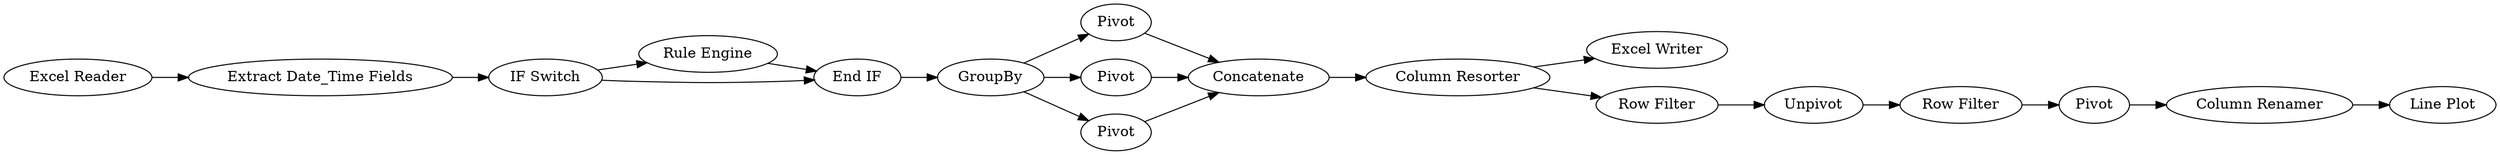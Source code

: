 digraph {
	5 -> 8
	27 -> 20
	7 -> 12
	6 -> 8
	15 -> 9
	2 -> 11
	4 -> 8
	12 -> 3
	26 -> 27
	11 -> 12
	1 -> 2
	16 -> 18
	21 -> 26
	15 -> 16
	3 -> 5
	3 -> 6
	8 -> 15
	11 -> 7
	3 -> 4
	18 -> 21
	5 [label=Pivot]
	16 [label="Row Filter"]
	27 [label="Column Renamer"]
	20 [label="Line Plot"]
	1 [label="Excel Reader"]
	7 [label="Rule Engine"]
	9 [label="Excel Writer"]
	11 [label="IF Switch"]
	26 [label=Pivot]
	21 [label="Row Filter"]
	18 [label=Unpivot]
	4 [label=Pivot]
	6 [label=Pivot]
	8 [label=Concatenate]
	15 [label="Column Resorter"]
	3 [label=GroupBy]
	2 [label="Extract Date_Time Fields"]
	12 [label="End IF"]
	rankdir=LR
}
